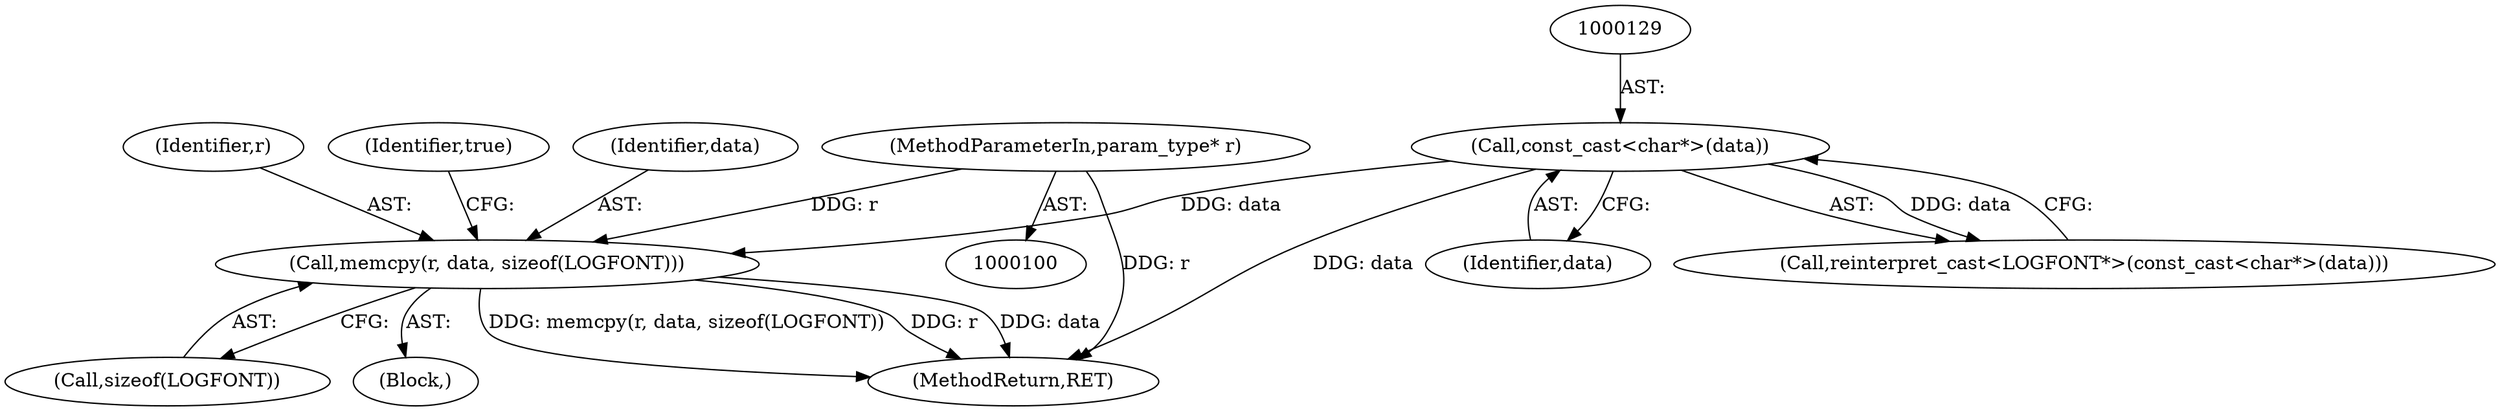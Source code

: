 digraph "0_Chrome_2e02cfe89cbffc8a0bc1bdaee9efe930fd55e376@API" {
"1000140" [label="(Call,memcpy(r, data, sizeof(LOGFONT)))"];
"1000103" [label="(MethodParameterIn,param_type* r)"];
"1000128" [label="(Call,const_cast<char*>(data))"];
"1000130" [label="(Identifier,data)"];
"1000143" [label="(Call,sizeof(LOGFONT))"];
"1000103" [label="(MethodParameterIn,param_type* r)"];
"1000146" [label="(Identifier,true)"];
"1000128" [label="(Call,const_cast<char*>(data))"];
"1000140" [label="(Call,memcpy(r, data, sizeof(LOGFONT)))"];
"1000142" [label="(Identifier,data)"];
"1000139" [label="(Block,)"];
"1000150" [label="(MethodReturn,RET)"];
"1000141" [label="(Identifier,r)"];
"1000126" [label="(Call,reinterpret_cast<LOGFONT*>(const_cast<char*>(data)))"];
"1000140" -> "1000139"  [label="AST: "];
"1000140" -> "1000143"  [label="CFG: "];
"1000141" -> "1000140"  [label="AST: "];
"1000142" -> "1000140"  [label="AST: "];
"1000143" -> "1000140"  [label="AST: "];
"1000146" -> "1000140"  [label="CFG: "];
"1000140" -> "1000150"  [label="DDG: data"];
"1000140" -> "1000150"  [label="DDG: memcpy(r, data, sizeof(LOGFONT))"];
"1000140" -> "1000150"  [label="DDG: r"];
"1000103" -> "1000140"  [label="DDG: r"];
"1000128" -> "1000140"  [label="DDG: data"];
"1000103" -> "1000100"  [label="AST: "];
"1000103" -> "1000150"  [label="DDG: r"];
"1000128" -> "1000126"  [label="AST: "];
"1000128" -> "1000130"  [label="CFG: "];
"1000129" -> "1000128"  [label="AST: "];
"1000130" -> "1000128"  [label="AST: "];
"1000126" -> "1000128"  [label="CFG: "];
"1000128" -> "1000150"  [label="DDG: data"];
"1000128" -> "1000126"  [label="DDG: data"];
}
